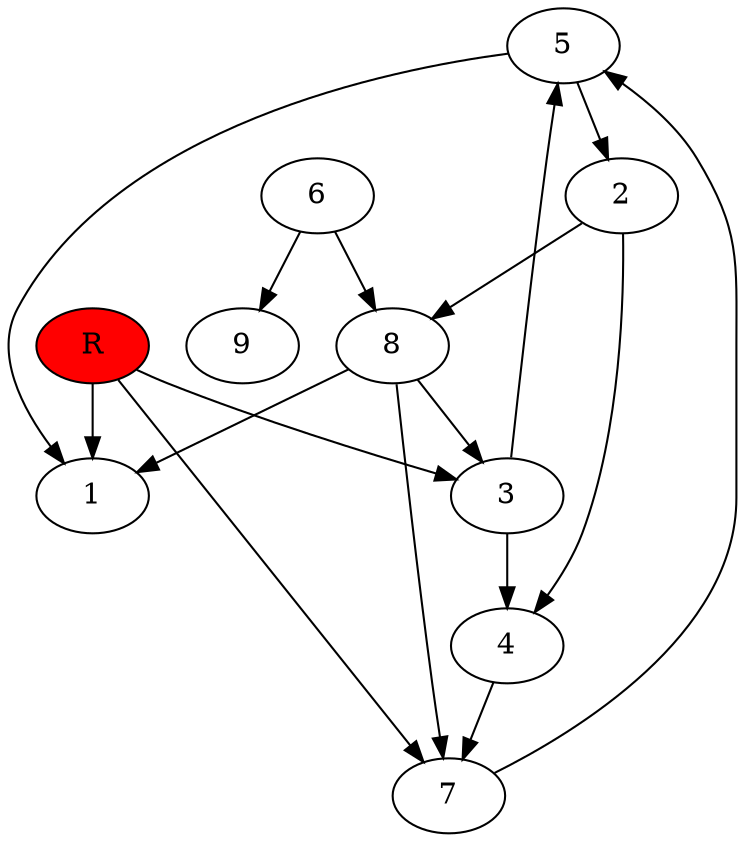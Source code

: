 digraph prb27403 {
	1
	2
	3
	4
	5
	6
	7
	8
	R [fillcolor="#ff0000" style=filled]
	2 -> 4
	2 -> 8
	3 -> 4
	3 -> 5
	4 -> 7
	5 -> 1
	5 -> 2
	6 -> 8
	6 -> 9
	7 -> 5
	8 -> 1
	8 -> 3
	8 -> 7
	R -> 1
	R -> 3
	R -> 7
}
